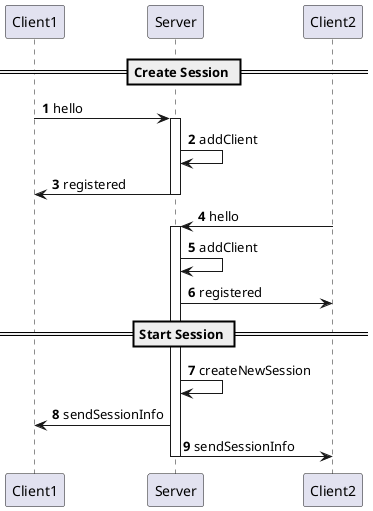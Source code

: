 @startuml

autonumber
== Create Session == 
Client1 -> Server : hello
activate Server
Server -> Server : addClient
Client1 <- Server : registered
deactivate Server

Client2 -> Server : hello
activate Server
Server -> Server : addClient
Client2 <- Server : registered


== Start Session ==
Server -> Server : createNewSession
Client1 <- Server : sendSessionInfo
Client2 <- Server : sendSessionInfo
deactivate Server
@enduml